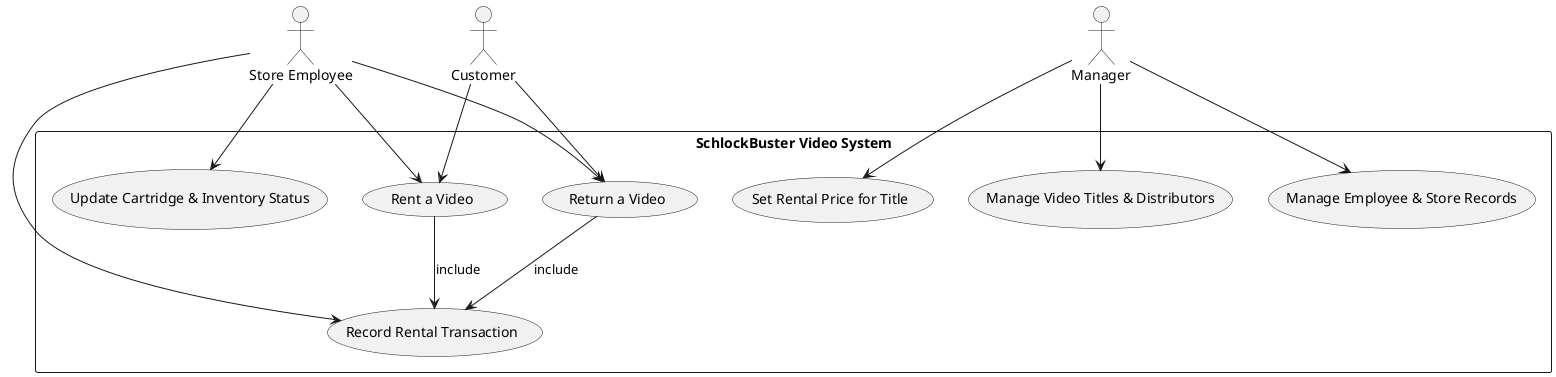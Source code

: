 @startuml
actor Customer
actor "Store Employee" as Employee
actor Manager

rectangle "SchlockBuster Video System" {

  usecase "Rent a Video" as UC_Rent
  usecase "Return a Video" as UC_Return
  usecase "Record Rental Transaction" as UC_Record
  usecase "Update Cartridge & Inventory Status" as UC_Inventory
  usecase "Set Rental Price for Title" as UC_SetPrice
  usecase "Manage Video Titles & Distributors" as UC_Titles
  usecase "Manage Employee & Store Records" as UC_ManageRecords

  UC_Rent --> UC_Record : «include»
  UC_Return --> UC_Record : «include»
}

' Relationships between Actors and Use Cases
Customer --> UC_Rent
Customer --> UC_Return

Employee --> UC_Rent
Employee --> UC_Return
Employee --> UC_Record
Employee --> UC_Inventory

Manager --> UC_SetPrice
Manager --> UC_Titles
Manager --> UC_ManageRecords

@enduml